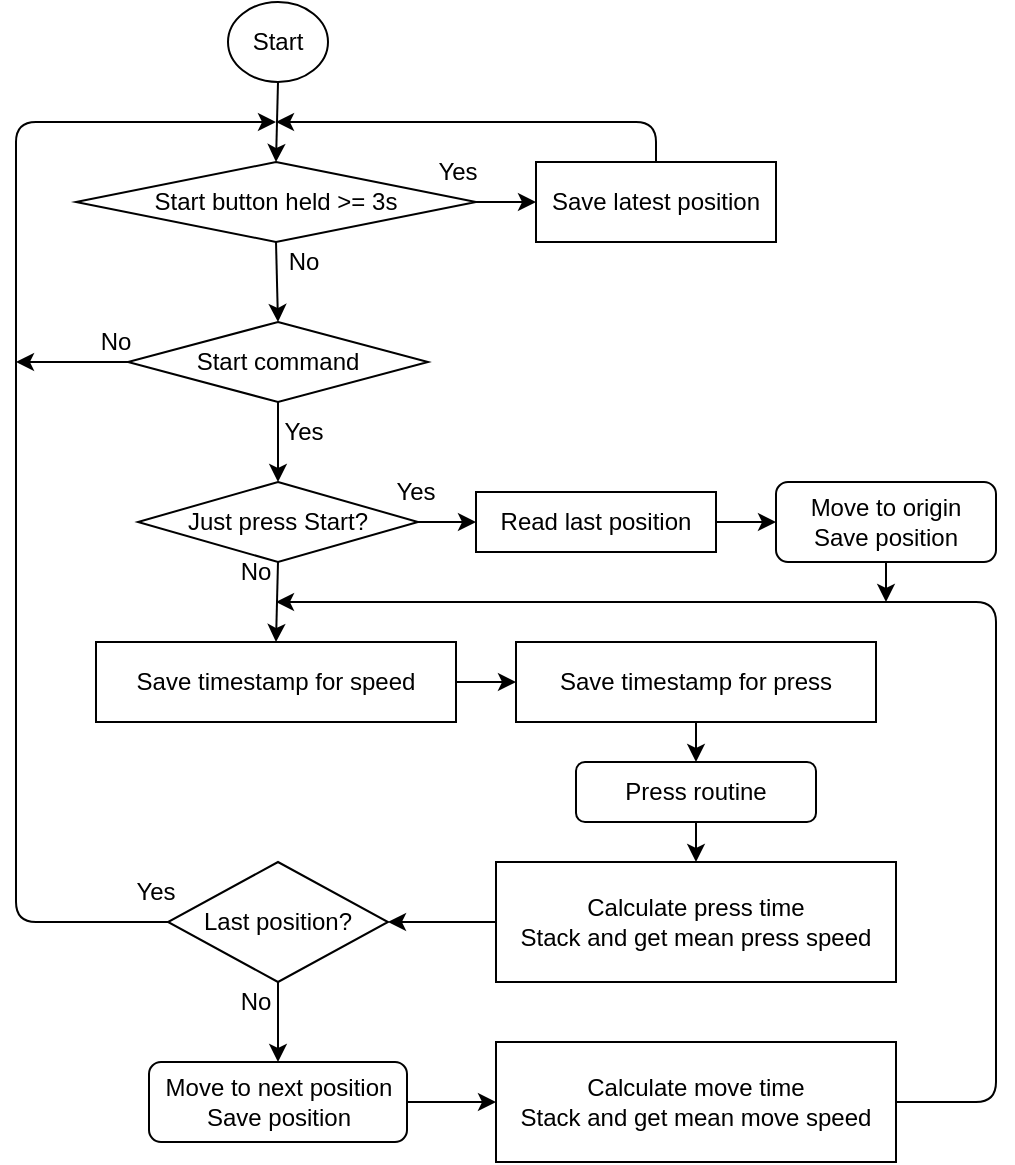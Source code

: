 <mxfile version="14.4.9" type="device"><diagram id="p-STJHEKe6zz0USr0680" name="Page-1"><mxGraphModel dx="1038" dy="575" grid="1" gridSize="10" guides="1" tooltips="1" connect="1" arrows="1" fold="1" page="1" pageScale="1" pageWidth="827" pageHeight="1169" math="0" shadow="0"><root><mxCell id="0"/><mxCell id="1" parent="0"/><mxCell id="j_aAh0f3Mf9e7o8gKkHS-1" value="Start" style="ellipse;whiteSpace=wrap;html=1;" parent="1" vertex="1"><mxGeometry x="296" y="70" width="50" height="40" as="geometry"/></mxCell><mxCell id="j_aAh0f3Mf9e7o8gKkHS-2" value="Read last position" style="rounded=0;whiteSpace=wrap;html=1;" parent="1" vertex="1"><mxGeometry x="420" y="315" width="120" height="30" as="geometry"/></mxCell><mxCell id="j_aAh0f3Mf9e7o8gKkHS-3" value="Start button held &amp;gt;= 3s" style="rhombus;whiteSpace=wrap;html=1;" parent="1" vertex="1"><mxGeometry x="220" y="150" width="200" height="40" as="geometry"/></mxCell><mxCell id="j_aAh0f3Mf9e7o8gKkHS-4" value="Start command" style="rhombus;whiteSpace=wrap;html=1;" parent="1" vertex="1"><mxGeometry x="246" y="230" width="150" height="40" as="geometry"/></mxCell><mxCell id="j_aAh0f3Mf9e7o8gKkHS-5" value="Save latest position" style="rounded=0;whiteSpace=wrap;html=1;" parent="1" vertex="1"><mxGeometry x="450" y="150" width="120" height="40" as="geometry"/></mxCell><mxCell id="j_aAh0f3Mf9e7o8gKkHS-6" value="Just press Start?" style="rhombus;whiteSpace=wrap;html=1;" parent="1" vertex="1"><mxGeometry x="251" y="310" width="140" height="40" as="geometry"/></mxCell><mxCell id="j_aAh0f3Mf9e7o8gKkHS-7" value="Move to origin&lt;br&gt;Save position" style="rounded=1;whiteSpace=wrap;html=1;" parent="1" vertex="1"><mxGeometry x="570" y="310" width="110" height="40" as="geometry"/></mxCell><mxCell id="j_aAh0f3Mf9e7o8gKkHS-8" value="Save timestamp for speed" style="rounded=0;whiteSpace=wrap;html=1;" parent="1" vertex="1"><mxGeometry x="230" y="390" width="180" height="40" as="geometry"/></mxCell><mxCell id="j_aAh0f3Mf9e7o8gKkHS-9" value="" style="endArrow=classic;html=1;exitX=0.5;exitY=1;exitDx=0;exitDy=0;entryX=0.5;entryY=0;entryDx=0;entryDy=0;" parent="1" source="j_aAh0f3Mf9e7o8gKkHS-1" target="j_aAh0f3Mf9e7o8gKkHS-3" edge="1"><mxGeometry width="50" height="50" relative="1" as="geometry"><mxPoint x="296" y="360" as="sourcePoint"/><mxPoint x="346" y="310" as="targetPoint"/></mxGeometry></mxCell><mxCell id="j_aAh0f3Mf9e7o8gKkHS-10" value="" style="endArrow=classic;html=1;exitX=0.5;exitY=1;exitDx=0;exitDy=0;entryX=0.5;entryY=0;entryDx=0;entryDy=0;" parent="1" source="j_aAh0f3Mf9e7o8gKkHS-3" target="j_aAh0f3Mf9e7o8gKkHS-4" edge="1"><mxGeometry width="50" height="50" relative="1" as="geometry"><mxPoint x="296" y="360" as="sourcePoint"/><mxPoint x="346" y="310" as="targetPoint"/></mxGeometry></mxCell><mxCell id="j_aAh0f3Mf9e7o8gKkHS-11" value="" style="endArrow=classic;html=1;exitX=1;exitY=0.5;exitDx=0;exitDy=0;entryX=0;entryY=0.5;entryDx=0;entryDy=0;" parent="1" source="j_aAh0f3Mf9e7o8gKkHS-3" target="j_aAh0f3Mf9e7o8gKkHS-5" edge="1"><mxGeometry width="50" height="50" relative="1" as="geometry"><mxPoint x="310" y="360" as="sourcePoint"/><mxPoint x="360" y="310" as="targetPoint"/></mxGeometry></mxCell><mxCell id="j_aAh0f3Mf9e7o8gKkHS-12" value="" style="endArrow=classic;html=1;exitX=0.5;exitY=0;exitDx=0;exitDy=0;" parent="1" source="j_aAh0f3Mf9e7o8gKkHS-5" edge="1"><mxGeometry width="50" height="50" relative="1" as="geometry"><mxPoint x="310" y="360" as="sourcePoint"/><mxPoint x="320" y="130" as="targetPoint"/><Array as="points"><mxPoint x="510" y="130"/></Array></mxGeometry></mxCell><mxCell id="j_aAh0f3Mf9e7o8gKkHS-13" value="" style="endArrow=classic;html=1;exitX=0.5;exitY=1;exitDx=0;exitDy=0;entryX=0.5;entryY=0;entryDx=0;entryDy=0;" parent="1" source="j_aAh0f3Mf9e7o8gKkHS-4" target="j_aAh0f3Mf9e7o8gKkHS-6" edge="1"><mxGeometry width="50" height="50" relative="1" as="geometry"><mxPoint x="310" y="360" as="sourcePoint"/><mxPoint x="360" y="310" as="targetPoint"/></mxGeometry></mxCell><mxCell id="j_aAh0f3Mf9e7o8gKkHS-14" value="" style="endArrow=classic;html=1;exitX=1;exitY=0.5;exitDx=0;exitDy=0;entryX=0;entryY=0.5;entryDx=0;entryDy=0;" parent="1" source="j_aAh0f3Mf9e7o8gKkHS-6" target="j_aAh0f3Mf9e7o8gKkHS-2" edge="1"><mxGeometry width="50" height="50" relative="1" as="geometry"><mxPoint x="310" y="360" as="sourcePoint"/><mxPoint x="360" y="310" as="targetPoint"/></mxGeometry></mxCell><mxCell id="j_aAh0f3Mf9e7o8gKkHS-15" value="" style="endArrow=classic;html=1;exitX=1;exitY=0.5;exitDx=0;exitDy=0;entryX=0;entryY=0.5;entryDx=0;entryDy=0;" parent="1" source="j_aAh0f3Mf9e7o8gKkHS-2" target="j_aAh0f3Mf9e7o8gKkHS-7" edge="1"><mxGeometry width="50" height="50" relative="1" as="geometry"><mxPoint x="310" y="360" as="sourcePoint"/><mxPoint x="360" y="310" as="targetPoint"/></mxGeometry></mxCell><mxCell id="j_aAh0f3Mf9e7o8gKkHS-16" value="Yes" style="text;html=1;strokeColor=none;fillColor=none;align=center;verticalAlign=middle;whiteSpace=wrap;rounded=0;" parent="1" vertex="1"><mxGeometry x="370" y="300" width="40" height="30" as="geometry"/></mxCell><mxCell id="j_aAh0f3Mf9e7o8gKkHS-17" value="" style="endArrow=classic;html=1;exitX=0.5;exitY=1;exitDx=0;exitDy=0;entryX=0.5;entryY=0;entryDx=0;entryDy=0;" parent="1" source="j_aAh0f3Mf9e7o8gKkHS-6" target="j_aAh0f3Mf9e7o8gKkHS-8" edge="1"><mxGeometry width="50" height="50" relative="1" as="geometry"><mxPoint x="310" y="360" as="sourcePoint"/><mxPoint x="360" y="310" as="targetPoint"/></mxGeometry></mxCell><mxCell id="j_aAh0f3Mf9e7o8gKkHS-18" value="" style="endArrow=classic;html=1;exitX=0.5;exitY=1;exitDx=0;exitDy=0;" parent="1" source="j_aAh0f3Mf9e7o8gKkHS-7" edge="1"><mxGeometry width="50" height="50" relative="1" as="geometry"><mxPoint x="310" y="360" as="sourcePoint"/><mxPoint x="625" y="370" as="targetPoint"/><Array as="points"/></mxGeometry></mxCell><mxCell id="j_aAh0f3Mf9e7o8gKkHS-20" value="No" style="text;html=1;strokeColor=none;fillColor=none;align=center;verticalAlign=middle;whiteSpace=wrap;rounded=0;" parent="1" vertex="1"><mxGeometry x="290" y="345" width="40" height="20" as="geometry"/></mxCell><mxCell id="j_aAh0f3Mf9e7o8gKkHS-21" value="Yes" style="text;html=1;strokeColor=none;fillColor=none;align=center;verticalAlign=middle;whiteSpace=wrap;rounded=0;" parent="1" vertex="1"><mxGeometry x="391" y="140" width="40" height="30" as="geometry"/></mxCell><mxCell id="j_aAh0f3Mf9e7o8gKkHS-22" value="No" style="text;html=1;strokeColor=none;fillColor=none;align=center;verticalAlign=middle;whiteSpace=wrap;rounded=0;" parent="1" vertex="1"><mxGeometry x="314" y="190" width="40" height="20" as="geometry"/></mxCell><mxCell id="j_aAh0f3Mf9e7o8gKkHS-23" value="Yes" style="text;html=1;strokeColor=none;fillColor=none;align=center;verticalAlign=middle;whiteSpace=wrap;rounded=0;" parent="1" vertex="1"><mxGeometry x="314" y="270" width="40" height="30" as="geometry"/></mxCell><mxCell id="j_aAh0f3Mf9e7o8gKkHS-26" value="Save timestamp for press" style="rounded=0;whiteSpace=wrap;html=1;" parent="1" vertex="1"><mxGeometry x="440" y="390" width="180" height="40" as="geometry"/></mxCell><mxCell id="j_aAh0f3Mf9e7o8gKkHS-27" value="" style="endArrow=classic;html=1;entryX=0;entryY=0.5;entryDx=0;entryDy=0;" parent="1" target="j_aAh0f3Mf9e7o8gKkHS-26" edge="1"><mxGeometry width="50" height="50" relative="1" as="geometry"><mxPoint x="410" y="410" as="sourcePoint"/><mxPoint x="360" y="310" as="targetPoint"/></mxGeometry></mxCell><mxCell id="j_aAh0f3Mf9e7o8gKkHS-28" value="Press routine" style="rounded=1;whiteSpace=wrap;html=1;" parent="1" vertex="1"><mxGeometry x="470" y="450" width="120" height="30" as="geometry"/></mxCell><mxCell id="j_aAh0f3Mf9e7o8gKkHS-29" value="" style="endArrow=classic;html=1;exitX=0.5;exitY=1;exitDx=0;exitDy=0;entryX=0.5;entryY=0;entryDx=0;entryDy=0;" parent="1" source="j_aAh0f3Mf9e7o8gKkHS-26" target="j_aAh0f3Mf9e7o8gKkHS-28" edge="1"><mxGeometry width="50" height="50" relative="1" as="geometry"><mxPoint x="310" y="360" as="sourcePoint"/><mxPoint x="360" y="310" as="targetPoint"/></mxGeometry></mxCell><mxCell id="j_aAh0f3Mf9e7o8gKkHS-30" value="Calculate press time&lt;br&gt;Stack and get mean press speed" style="rounded=0;whiteSpace=wrap;html=1;" parent="1" vertex="1"><mxGeometry x="430" y="500" width="200" height="60" as="geometry"/></mxCell><mxCell id="j_aAh0f3Mf9e7o8gKkHS-31" value="" style="endArrow=classic;html=1;exitX=0.5;exitY=1;exitDx=0;exitDy=0;entryX=0.5;entryY=0;entryDx=0;entryDy=0;" parent="1" source="j_aAh0f3Mf9e7o8gKkHS-28" target="j_aAh0f3Mf9e7o8gKkHS-30" edge="1"><mxGeometry width="50" height="50" relative="1" as="geometry"><mxPoint x="310" y="550" as="sourcePoint"/><mxPoint x="360" y="500" as="targetPoint"/></mxGeometry></mxCell><mxCell id="j_aAh0f3Mf9e7o8gKkHS-33" value="Last position?" style="rhombus;whiteSpace=wrap;html=1;" parent="1" vertex="1"><mxGeometry x="266" y="500" width="110" height="60" as="geometry"/></mxCell><mxCell id="j_aAh0f3Mf9e7o8gKkHS-34" value="" style="endArrow=classic;html=1;exitX=0;exitY=0.5;exitDx=0;exitDy=0;entryX=1;entryY=0.5;entryDx=0;entryDy=0;" parent="1" source="j_aAh0f3Mf9e7o8gKkHS-30" target="j_aAh0f3Mf9e7o8gKkHS-33" edge="1"><mxGeometry width="50" height="50" relative="1" as="geometry"><mxPoint x="310" y="550" as="sourcePoint"/><mxPoint x="360" y="500" as="targetPoint"/></mxGeometry></mxCell><mxCell id="j_aAh0f3Mf9e7o8gKkHS-35" value="" style="endArrow=classic;html=1;exitX=0;exitY=0.5;exitDx=0;exitDy=0;" parent="1" source="j_aAh0f3Mf9e7o8gKkHS-33" edge="1"><mxGeometry width="50" height="50" relative="1" as="geometry"><mxPoint x="310" y="360" as="sourcePoint"/><mxPoint x="320" y="130" as="targetPoint"/><Array as="points"><mxPoint x="190" y="530"/><mxPoint x="190" y="130"/></Array></mxGeometry></mxCell><mxCell id="j_aAh0f3Mf9e7o8gKkHS-36" value="" style="endArrow=classic;html=1;exitX=0;exitY=0.5;exitDx=0;exitDy=0;" parent="1" source="j_aAh0f3Mf9e7o8gKkHS-4" edge="1"><mxGeometry width="50" height="50" relative="1" as="geometry"><mxPoint x="310" y="360" as="sourcePoint"/><mxPoint x="190" y="250" as="targetPoint"/></mxGeometry></mxCell><mxCell id="j_aAh0f3Mf9e7o8gKkHS-37" value="No" style="text;html=1;strokeColor=none;fillColor=none;align=center;verticalAlign=middle;whiteSpace=wrap;rounded=0;" parent="1" vertex="1"><mxGeometry x="220" y="230" width="40" height="20" as="geometry"/></mxCell><mxCell id="j_aAh0f3Mf9e7o8gKkHS-38" value="Yes" style="text;html=1;strokeColor=none;fillColor=none;align=center;verticalAlign=middle;whiteSpace=wrap;rounded=0;" parent="1" vertex="1"><mxGeometry x="240" y="500" width="40" height="30" as="geometry"/></mxCell><mxCell id="j_aAh0f3Mf9e7o8gKkHS-40" value="Move to next position&lt;br&gt;Save position" style="rounded=1;whiteSpace=wrap;html=1;" parent="1" vertex="1"><mxGeometry x="256.5" y="600" width="129" height="40" as="geometry"/></mxCell><mxCell id="j_aAh0f3Mf9e7o8gKkHS-41" value="" style="endArrow=classic;html=1;exitX=0.5;exitY=1;exitDx=0;exitDy=0;entryX=0.5;entryY=0;entryDx=0;entryDy=0;" parent="1" source="j_aAh0f3Mf9e7o8gKkHS-33" target="j_aAh0f3Mf9e7o8gKkHS-40" edge="1"><mxGeometry width="50" height="50" relative="1" as="geometry"><mxPoint x="310" y="550" as="sourcePoint"/><mxPoint x="360" y="500" as="targetPoint"/></mxGeometry></mxCell><mxCell id="j_aAh0f3Mf9e7o8gKkHS-42" value="No" style="text;html=1;strokeColor=none;fillColor=none;align=center;verticalAlign=middle;whiteSpace=wrap;rounded=0;" parent="1" vertex="1"><mxGeometry x="290" y="560" width="40" height="20" as="geometry"/></mxCell><mxCell id="j_aAh0f3Mf9e7o8gKkHS-43" value="Calculate move time&lt;br&gt;Stack and get mean move speed" style="rounded=0;whiteSpace=wrap;html=1;" parent="1" vertex="1"><mxGeometry x="430" y="590" width="200" height="60" as="geometry"/></mxCell><mxCell id="j_aAh0f3Mf9e7o8gKkHS-44" value="" style="endArrow=classic;html=1;exitX=1;exitY=0.5;exitDx=0;exitDy=0;entryX=0;entryY=0.5;entryDx=0;entryDy=0;" parent="1" source="j_aAh0f3Mf9e7o8gKkHS-40" target="j_aAh0f3Mf9e7o8gKkHS-43" edge="1"><mxGeometry width="50" height="50" relative="1" as="geometry"><mxPoint x="310" y="540" as="sourcePoint"/><mxPoint x="360" y="490" as="targetPoint"/></mxGeometry></mxCell><mxCell id="j_aAh0f3Mf9e7o8gKkHS-45" value="" style="endArrow=classic;html=1;exitX=1;exitY=0.5;exitDx=0;exitDy=0;" parent="1" source="j_aAh0f3Mf9e7o8gKkHS-43" edge="1"><mxGeometry width="50" height="50" relative="1" as="geometry"><mxPoint x="310" y="540" as="sourcePoint"/><mxPoint x="320" y="370" as="targetPoint"/><Array as="points"><mxPoint x="680" y="620"/><mxPoint x="680" y="370"/></Array></mxGeometry></mxCell></root></mxGraphModel></diagram></mxfile>